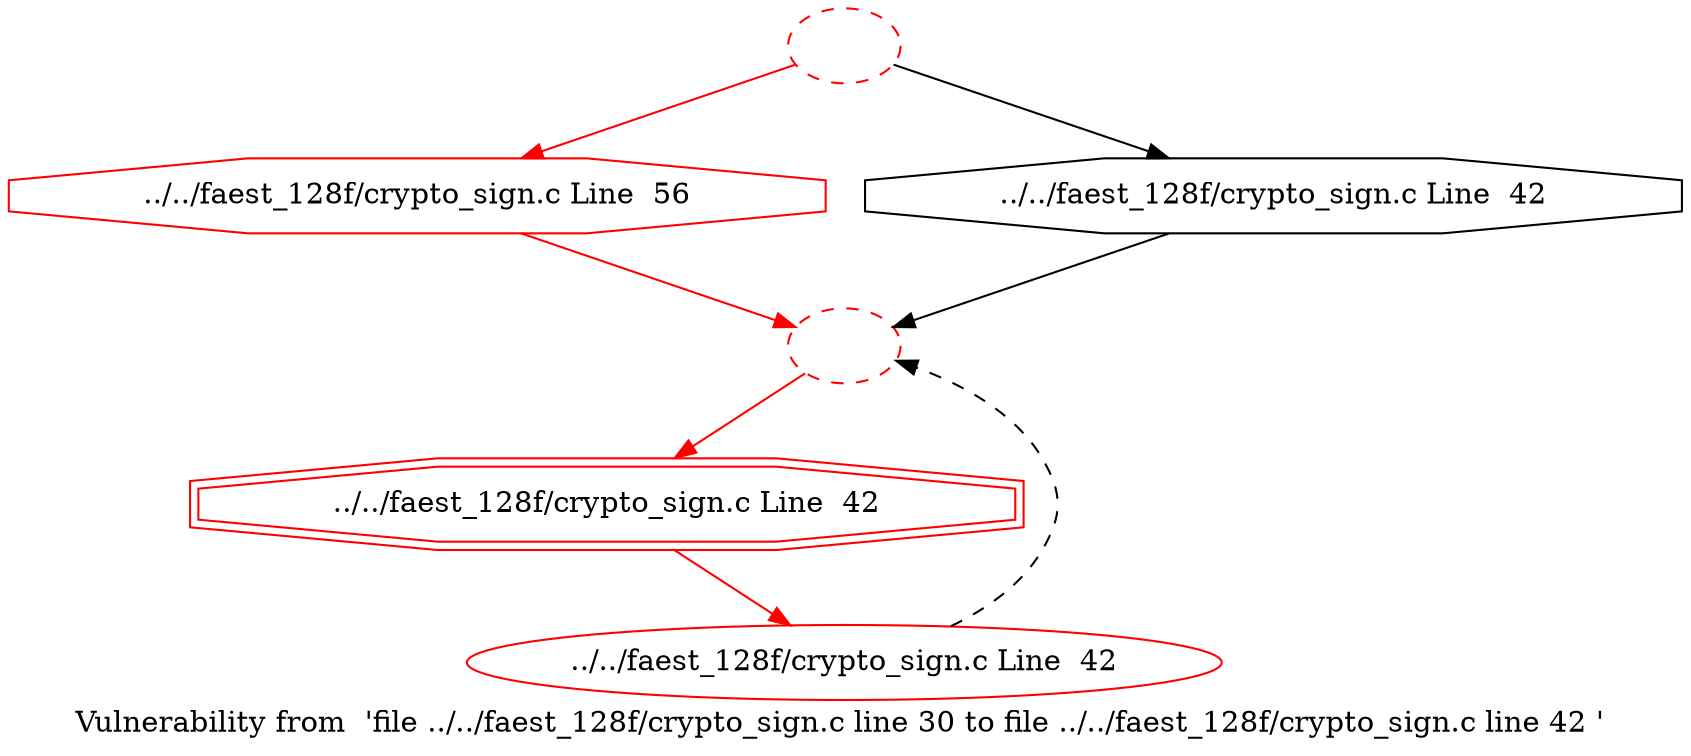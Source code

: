 digraph "Vulnerability from 'file ../../faest_128f/crypto_sign.c line 30 to file ../../faest_128f/crypto_sign.c line 42 '  "{
label="Vulnerability from  'file ../../faest_128f/crypto_sign.c line 30 to file ../../faest_128f/crypto_sign.c line 42 ' ";
node_138[shape=octagon,style=solid,label="../../faest_128f/crypto_sign.c Line  56", color=red]
node_134[shape=ellipse,style=dashed,label="", color=red]
"node_138"->"node_134" [color=red]
node_137[shape=doubleoctagon,style=solid,label="../../faest_128f/crypto_sign.c Line  42", color=red]
node_136[shape=ellipse,style=solid,label="../../faest_128f/crypto_sign.c Line  42", color=red]
"node_137"->"node_136" [color=red]
"node_136"->"node_134" [style=dashed]
node_135[shape=octagon,style=solid,label="../../faest_128f/crypto_sign.c Line  42"]
"node_135"->"node_134"
"node_134"->"node_137" [color=red]
node_133[shape=ellipse,style=dashed,label="", color=red]
"node_133"->"node_138" [color=red]
"node_133"->"node_135"
}

